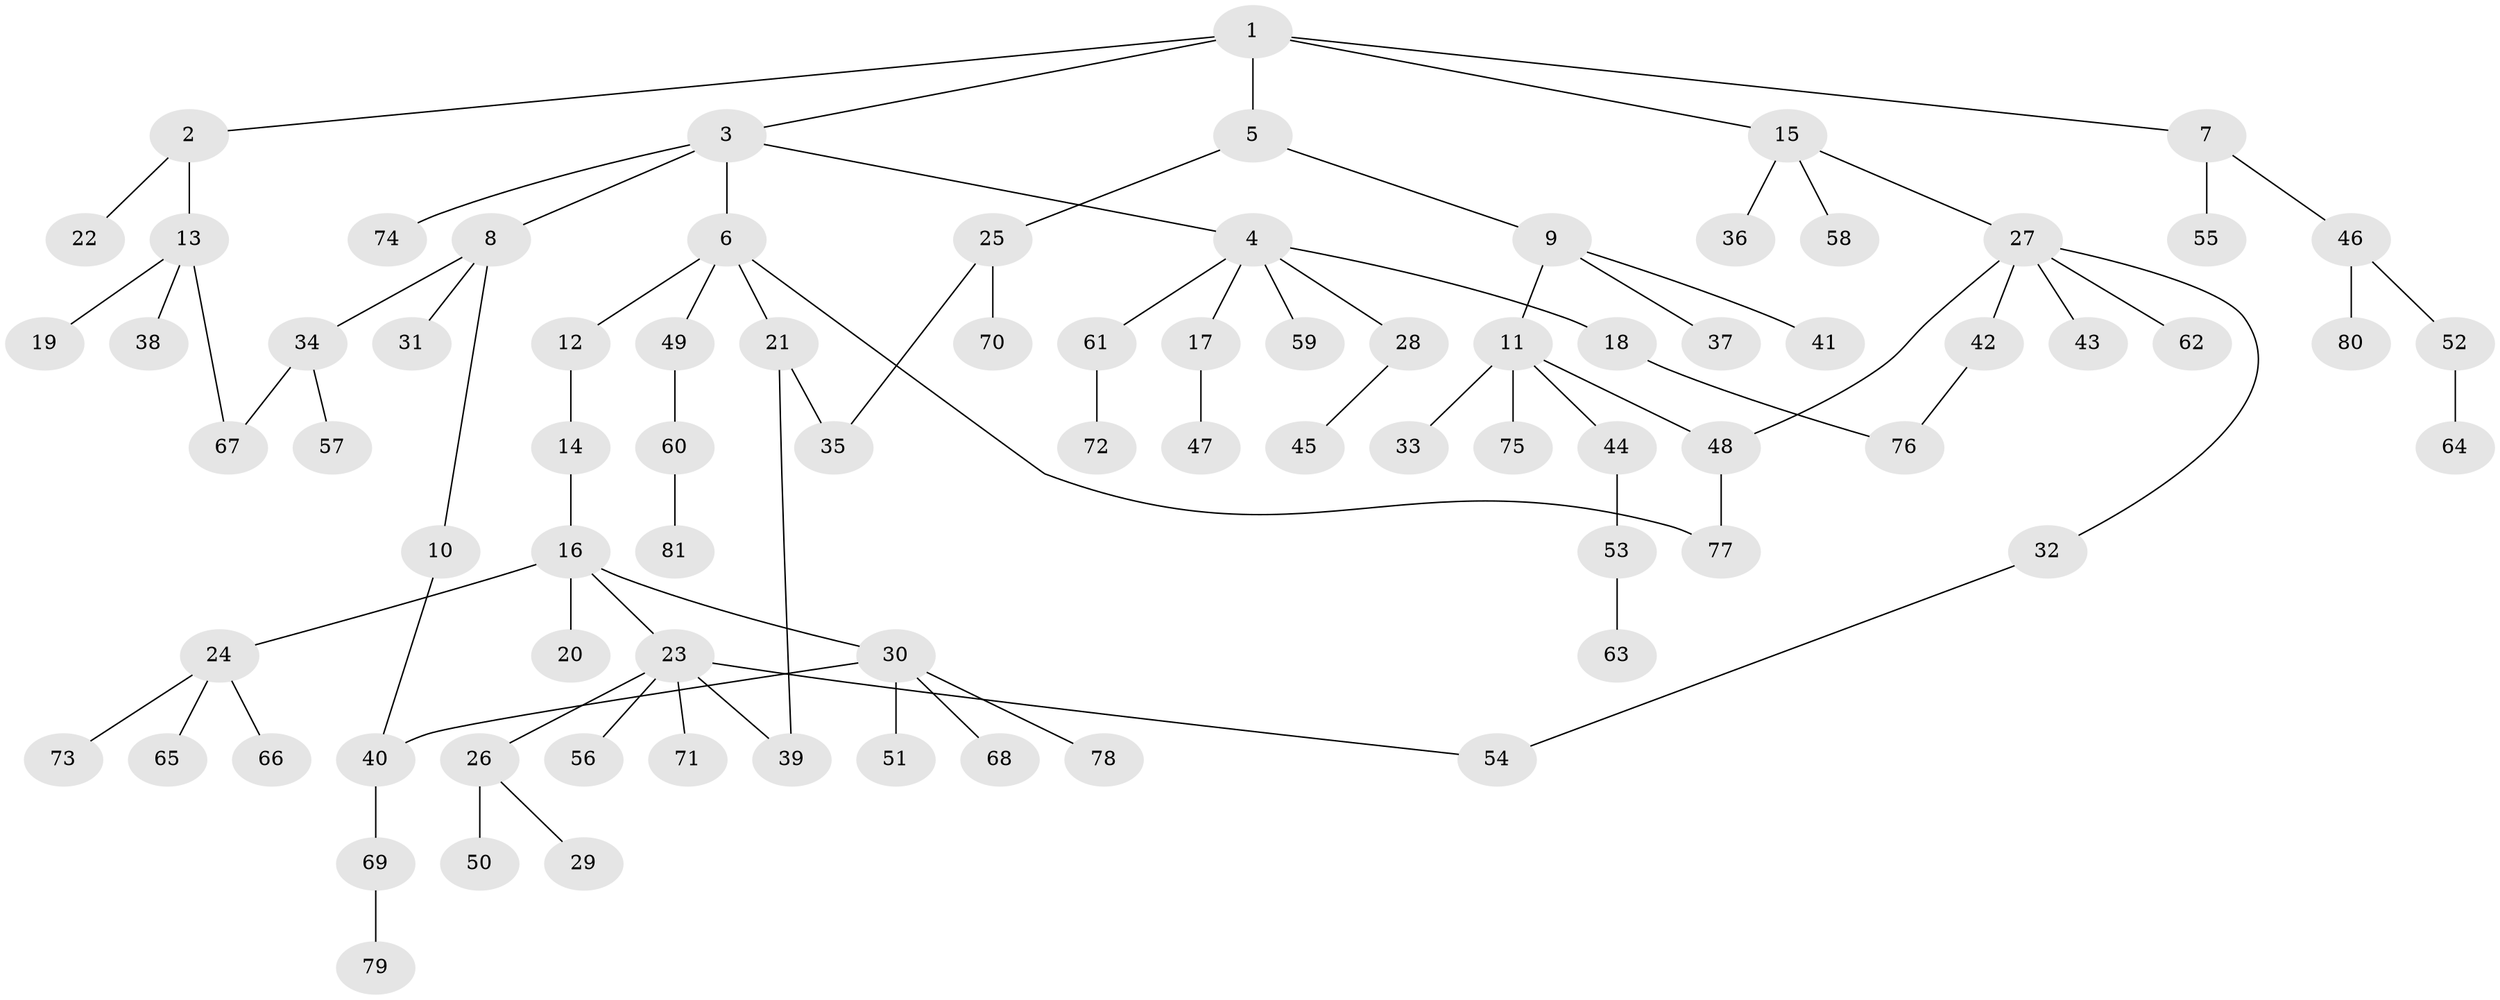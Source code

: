 // Generated by graph-tools (version 1.1) at 2025/40/03/09/25 04:40:55]
// undirected, 81 vertices, 88 edges
graph export_dot {
graph [start="1"]
  node [color=gray90,style=filled];
  1;
  2;
  3;
  4;
  5;
  6;
  7;
  8;
  9;
  10;
  11;
  12;
  13;
  14;
  15;
  16;
  17;
  18;
  19;
  20;
  21;
  22;
  23;
  24;
  25;
  26;
  27;
  28;
  29;
  30;
  31;
  32;
  33;
  34;
  35;
  36;
  37;
  38;
  39;
  40;
  41;
  42;
  43;
  44;
  45;
  46;
  47;
  48;
  49;
  50;
  51;
  52;
  53;
  54;
  55;
  56;
  57;
  58;
  59;
  60;
  61;
  62;
  63;
  64;
  65;
  66;
  67;
  68;
  69;
  70;
  71;
  72;
  73;
  74;
  75;
  76;
  77;
  78;
  79;
  80;
  81;
  1 -- 2;
  1 -- 3;
  1 -- 5;
  1 -- 7;
  1 -- 15;
  2 -- 13;
  2 -- 22;
  3 -- 4;
  3 -- 6;
  3 -- 8;
  3 -- 74;
  4 -- 17;
  4 -- 18;
  4 -- 28;
  4 -- 59;
  4 -- 61;
  5 -- 9;
  5 -- 25;
  6 -- 12;
  6 -- 21;
  6 -- 49;
  6 -- 77;
  7 -- 46;
  7 -- 55;
  8 -- 10;
  8 -- 31;
  8 -- 34;
  9 -- 11;
  9 -- 37;
  9 -- 41;
  10 -- 40;
  11 -- 33;
  11 -- 44;
  11 -- 48;
  11 -- 75;
  12 -- 14;
  13 -- 19;
  13 -- 38;
  13 -- 67;
  14 -- 16;
  15 -- 27;
  15 -- 36;
  15 -- 58;
  16 -- 20;
  16 -- 23;
  16 -- 24;
  16 -- 30;
  17 -- 47;
  18 -- 76;
  21 -- 35;
  21 -- 39;
  23 -- 26;
  23 -- 54;
  23 -- 56;
  23 -- 71;
  23 -- 39;
  24 -- 65;
  24 -- 66;
  24 -- 73;
  25 -- 70;
  25 -- 35;
  26 -- 29;
  26 -- 50;
  27 -- 32;
  27 -- 42;
  27 -- 43;
  27 -- 62;
  27 -- 48;
  28 -- 45;
  30 -- 51;
  30 -- 68;
  30 -- 78;
  30 -- 40;
  32 -- 54;
  34 -- 57;
  34 -- 67;
  40 -- 69;
  42 -- 76;
  44 -- 53;
  46 -- 52;
  46 -- 80;
  48 -- 77;
  49 -- 60;
  52 -- 64;
  53 -- 63;
  60 -- 81;
  61 -- 72;
  69 -- 79;
}
